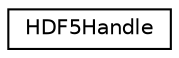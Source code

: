 digraph "Graphical Class Hierarchy"
{
  edge [fontname="Helvetica",fontsize="10",labelfontname="Helvetica",labelfontsize="10"];
  node [fontname="Helvetica",fontsize="10",shape=record];
  rankdir="LR";
  Node0 [label="HDF5Handle",height=0.2,width=0.4,color="black", fillcolor="white", style="filled",URL="$classHDF5Handle.html",tooltip="Handle to a particular group in an HDF file. "];
}
